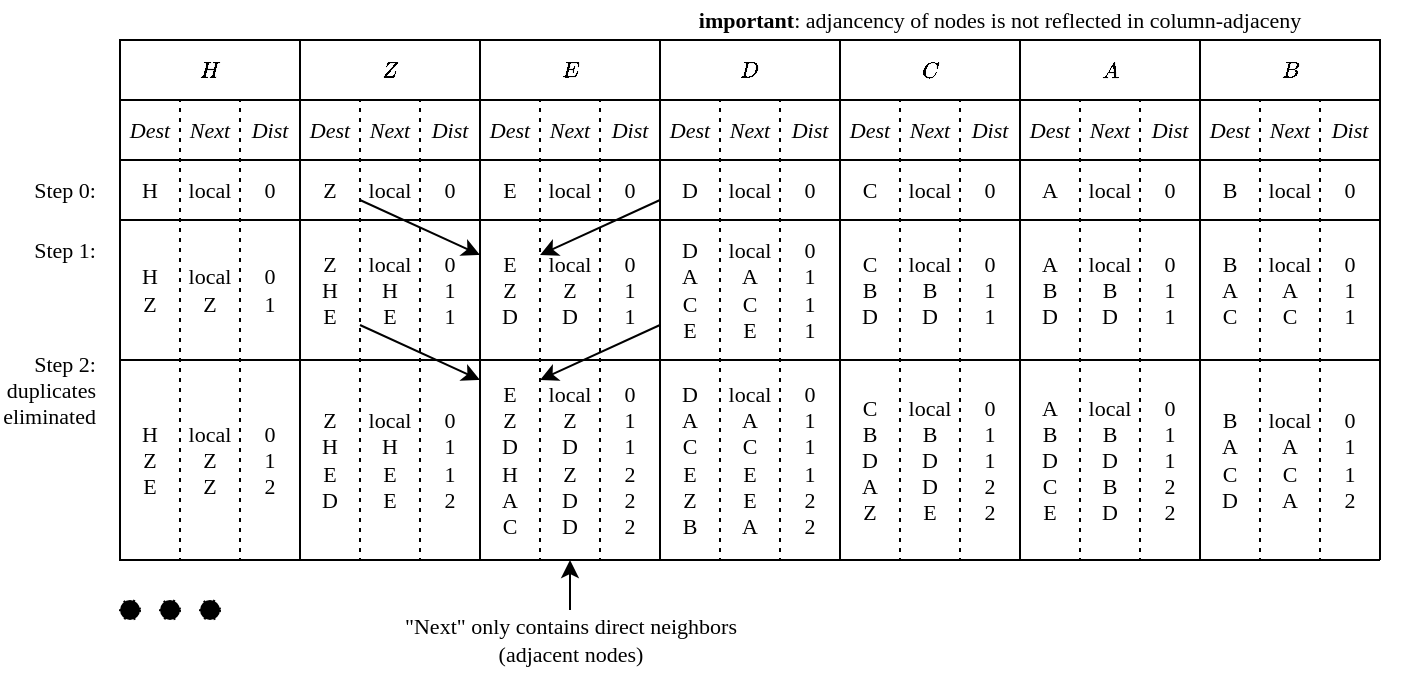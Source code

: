 <mxfile version="13.7.9" type="device"><diagram id="o_AquPbeDVKsEYbU6ILw" name="Seite-1"><mxGraphModel dx="782" dy="580" grid="1" gridSize="10" guides="1" tooltips="1" connect="1" arrows="1" fold="1" page="1" pageScale="1" pageWidth="827" pageHeight="1169" math="1" shadow="0"><root><mxCell id="0"/><mxCell id="1" parent="0"/><mxCell id="fOxK-kXigY8Ha1RdOc7_-369" value="" style="rounded=0;whiteSpace=wrap;html=1;strokeWidth=1;fontFamily=Verdana;fontSize=11;align=center;fillColor=none;fontStyle=2" vertex="1" parent="1"><mxGeometry x="80" y="70" width="90" height="30" as="geometry"/></mxCell><mxCell id="fOxK-kXigY8Ha1RdOc7_-370" value="" style="group;movable=0;resizable=0;rotatable=0;deletable=0;editable=0;connectable=0;" vertex="1" connectable="0" parent="1"><mxGeometry x="20" y="20" width="710" height="330" as="geometry"/></mxCell><mxCell id="fOxK-kXigY8Ha1RdOc7_-8" value="&lt;b&gt;important&lt;/b&gt;: adjancency of nodes is not reflected in column-adjaceny" style="text;html=1;strokeColor=none;fillColor=none;align=center;verticalAlign=middle;whiteSpace=wrap;rounded=0;fontFamily=Verdana;fontSize=11;" vertex="1" parent="fOxK-kXigY8Ha1RdOc7_-370"><mxGeometry x="290" width="420" height="20" as="geometry"/></mxCell><mxCell id="fOxK-kXigY8Ha1RdOc7_-10" value="Step 0:" style="text;html=1;strokeColor=none;fillColor=none;align=right;verticalAlign=middle;whiteSpace=wrap;rounded=0;fontFamily=Verdana;fontSize=11;" vertex="1" parent="fOxK-kXigY8Ha1RdOc7_-370"><mxGeometry y="85" width="50" height="20" as="geometry"/></mxCell><mxCell id="fOxK-kXigY8Ha1RdOc7_-29" value="" style="group;align=center;" vertex="1" connectable="0" parent="fOxK-kXigY8Ha1RdOc7_-370"><mxGeometry x="60" y="20" width="90" height="60" as="geometry"/></mxCell><mxCell id="fOxK-kXigY8Ha1RdOc7_-26" value="&lt;span style=&quot;&quot;&gt;$$H$$&lt;/span&gt;" style="rounded=0;whiteSpace=wrap;html=1;strokeWidth=1;fillColor=none;fontFamily=Verdana;fontSize=11;align=center;fontStyle=1" vertex="1" parent="fOxK-kXigY8Ha1RdOc7_-29"><mxGeometry width="90" height="30" as="geometry"/></mxCell><mxCell id="fOxK-kXigY8Ha1RdOc7_-80" value="" style="group;fontStyle=2" vertex="1" connectable="0" parent="fOxK-kXigY8Ha1RdOc7_-29"><mxGeometry y="30" width="90" height="30" as="geometry"/></mxCell><mxCell id="fOxK-kXigY8Ha1RdOc7_-79" value="" style="group;fontStyle=2" vertex="1" connectable="0" parent="fOxK-kXigY8Ha1RdOc7_-80"><mxGeometry width="90" height="30" as="geometry"/></mxCell><mxCell id="fOxK-kXigY8Ha1RdOc7_-72" value="" style="group;fontStyle=2" vertex="1" connectable="0" parent="fOxK-kXigY8Ha1RdOc7_-79"><mxGeometry width="90" height="30" as="geometry"/></mxCell><mxCell id="fOxK-kXigY8Ha1RdOc7_-66" value="" style="group;fontStyle=2" vertex="1" connectable="0" parent="fOxK-kXigY8Ha1RdOc7_-72"><mxGeometry width="90" height="30" as="geometry"/></mxCell><mxCell id="fOxK-kXigY8Ha1RdOc7_-28" value="" style="group;align=center;fontStyle=2" vertex="1" connectable="0" parent="fOxK-kXigY8Ha1RdOc7_-66"><mxGeometry width="90" height="30" as="geometry"/></mxCell><mxCell id="fOxK-kXigY8Ha1RdOc7_-20" value="Dest" style="rounded=0;whiteSpace=wrap;html=1;strokeWidth=1;fillColor=none;fontFamily=Verdana;fontSize=11;align=center;dashed=1;dashPattern=1 4;fontStyle=2" vertex="1" parent="fOxK-kXigY8Ha1RdOc7_-28"><mxGeometry width="30" height="30" as="geometry"/></mxCell><mxCell id="fOxK-kXigY8Ha1RdOc7_-21" value="Next" style="rounded=0;whiteSpace=wrap;html=1;strokeWidth=1;fillColor=none;fontFamily=Verdana;fontSize=11;align=center;dashed=1;dashPattern=1 4;fontStyle=2" vertex="1" parent="fOxK-kXigY8Ha1RdOc7_-28"><mxGeometry x="30" width="30" height="30" as="geometry"/></mxCell><mxCell id="fOxK-kXigY8Ha1RdOc7_-22" value="Dist" style="rounded=0;whiteSpace=wrap;html=1;strokeWidth=1;fillColor=none;fontFamily=Verdana;fontSize=11;align=center;dashed=1;dashPattern=1 4;fontStyle=2" vertex="1" parent="fOxK-kXigY8Ha1RdOc7_-28"><mxGeometry x="60" width="30" height="30" as="geometry"/></mxCell><mxCell id="fOxK-kXigY8Ha1RdOc7_-30" value="" style="group;align=center;" vertex="1" connectable="0" parent="fOxK-kXigY8Ha1RdOc7_-370"><mxGeometry x="150" y="20" width="90" height="60" as="geometry"/></mxCell><mxCell id="fOxK-kXigY8Ha1RdOc7_-31" value="&lt;span style=&quot;&quot;&gt;$$Z$$&lt;/span&gt;" style="rounded=0;whiteSpace=wrap;html=1;strokeWidth=1;fillColor=none;fontFamily=Verdana;fontSize=11;align=center;fontStyle=1" vertex="1" parent="fOxK-kXigY8Ha1RdOc7_-30"><mxGeometry width="90" height="30" as="geometry"/></mxCell><mxCell id="fOxK-kXigY8Ha1RdOc7_-32" value="" style="group;align=center;fontStyle=2" vertex="1" connectable="0" parent="fOxK-kXigY8Ha1RdOc7_-30"><mxGeometry y="30" width="90" height="30" as="geometry"/></mxCell><mxCell id="fOxK-kXigY8Ha1RdOc7_-33" value="Dest" style="rounded=0;whiteSpace=wrap;html=1;strokeWidth=1;fillColor=none;fontFamily=Verdana;fontSize=11;align=center;dashed=1;dashPattern=1 4;fontStyle=2" vertex="1" parent="fOxK-kXigY8Ha1RdOc7_-32"><mxGeometry width="30" height="30" as="geometry"/></mxCell><mxCell id="fOxK-kXigY8Ha1RdOc7_-34" value="Next" style="rounded=0;whiteSpace=wrap;html=1;strokeWidth=1;fillColor=none;fontFamily=Verdana;fontSize=11;align=center;dashed=1;dashPattern=1 4;fontStyle=2" vertex="1" parent="fOxK-kXigY8Ha1RdOc7_-32"><mxGeometry x="30" width="30" height="30" as="geometry"/></mxCell><mxCell id="fOxK-kXigY8Ha1RdOc7_-35" value="Dist" style="rounded=0;whiteSpace=wrap;html=1;strokeWidth=1;fillColor=none;fontFamily=Verdana;fontSize=11;align=center;dashed=1;dashPattern=1 4;fontStyle=2" vertex="1" parent="fOxK-kXigY8Ha1RdOc7_-32"><mxGeometry x="60" width="30" height="30" as="geometry"/></mxCell><mxCell id="fOxK-kXigY8Ha1RdOc7_-36" value="" style="group;align=center;" vertex="1" connectable="0" parent="fOxK-kXigY8Ha1RdOc7_-370"><mxGeometry x="240" y="20" width="90" height="60" as="geometry"/></mxCell><mxCell id="fOxK-kXigY8Ha1RdOc7_-37" value="&lt;span style=&quot;&quot;&gt;$$E$$&lt;/span&gt;" style="rounded=0;whiteSpace=wrap;html=1;strokeWidth=1;fillColor=none;fontFamily=Verdana;fontSize=11;align=center;fontStyle=1" vertex="1" parent="fOxK-kXigY8Ha1RdOc7_-36"><mxGeometry width="90" height="30" as="geometry"/></mxCell><mxCell id="fOxK-kXigY8Ha1RdOc7_-38" value="" style="group;align=center;fontStyle=2" vertex="1" connectable="0" parent="fOxK-kXigY8Ha1RdOc7_-36"><mxGeometry y="30" width="90" height="30" as="geometry"/></mxCell><mxCell id="fOxK-kXigY8Ha1RdOc7_-39" value="Dest" style="rounded=0;whiteSpace=wrap;html=1;strokeWidth=1;fillColor=none;fontFamily=Verdana;fontSize=11;align=center;dashed=1;dashPattern=1 4;fontStyle=2" vertex="1" parent="fOxK-kXigY8Ha1RdOc7_-38"><mxGeometry width="30" height="30" as="geometry"/></mxCell><mxCell id="fOxK-kXigY8Ha1RdOc7_-40" value="Next" style="rounded=0;whiteSpace=wrap;html=1;strokeWidth=1;fillColor=none;fontFamily=Verdana;fontSize=11;align=center;dashed=1;dashPattern=1 4;fontStyle=2" vertex="1" parent="fOxK-kXigY8Ha1RdOc7_-38"><mxGeometry x="30" width="30" height="30" as="geometry"/></mxCell><mxCell id="fOxK-kXigY8Ha1RdOc7_-41" value="Dist" style="rounded=0;whiteSpace=wrap;html=1;strokeWidth=1;fillColor=none;fontFamily=Verdana;fontSize=11;align=center;dashed=1;dashPattern=1 4;fontStyle=2" vertex="1" parent="fOxK-kXigY8Ha1RdOc7_-38"><mxGeometry x="60" width="30" height="30" as="geometry"/></mxCell><mxCell id="fOxK-kXigY8Ha1RdOc7_-375" value="" style="rounded=0;whiteSpace=wrap;html=1;strokeWidth=1;fillColor=none;fontFamily=Verdana;fontSize=11;align=center;fontStyle=2" vertex="1" parent="fOxK-kXigY8Ha1RdOc7_-38"><mxGeometry width="90" height="30" as="geometry"/></mxCell><mxCell id="fOxK-kXigY8Ha1RdOc7_-42" value="" style="group;align=center;" vertex="1" connectable="0" parent="fOxK-kXigY8Ha1RdOc7_-370"><mxGeometry x="330" y="20" width="90" height="60" as="geometry"/></mxCell><mxCell id="fOxK-kXigY8Ha1RdOc7_-43" value="&lt;span style=&quot;&quot;&gt;$$D$$&lt;/span&gt;" style="rounded=0;whiteSpace=wrap;html=1;strokeWidth=1;fillColor=none;fontFamily=Verdana;fontSize=11;align=center;fontStyle=1" vertex="1" parent="fOxK-kXigY8Ha1RdOc7_-42"><mxGeometry width="90" height="30" as="geometry"/></mxCell><mxCell id="fOxK-kXigY8Ha1RdOc7_-44" value="" style="group;align=center;fontStyle=2" vertex="1" connectable="0" parent="fOxK-kXigY8Ha1RdOc7_-42"><mxGeometry y="30" width="90" height="30" as="geometry"/></mxCell><mxCell id="fOxK-kXigY8Ha1RdOc7_-45" value="Dest" style="rounded=0;whiteSpace=wrap;html=1;strokeWidth=1;fillColor=none;fontFamily=Verdana;fontSize=11;align=center;dashed=1;dashPattern=1 4;fontStyle=2" vertex="1" parent="fOxK-kXigY8Ha1RdOc7_-44"><mxGeometry width="30" height="30" as="geometry"/></mxCell><mxCell id="fOxK-kXigY8Ha1RdOc7_-46" value="Next" style="rounded=0;whiteSpace=wrap;html=1;strokeWidth=1;fillColor=none;fontFamily=Verdana;fontSize=11;align=center;dashed=1;dashPattern=1 4;fontStyle=2" vertex="1" parent="fOxK-kXigY8Ha1RdOc7_-44"><mxGeometry x="30" width="30" height="30" as="geometry"/></mxCell><mxCell id="fOxK-kXigY8Ha1RdOc7_-47" value="Dist" style="rounded=0;whiteSpace=wrap;html=1;strokeWidth=1;fillColor=none;fontFamily=Verdana;fontSize=11;align=center;dashed=1;dashPattern=1 4;fontStyle=2" vertex="1" parent="fOxK-kXigY8Ha1RdOc7_-44"><mxGeometry x="60" width="30" height="30" as="geometry"/></mxCell><mxCell id="fOxK-kXigY8Ha1RdOc7_-376" value="" style="rounded=0;whiteSpace=wrap;html=1;strokeWidth=1;fillColor=none;fontFamily=Verdana;fontSize=11;align=center;fontStyle=2" vertex="1" parent="fOxK-kXigY8Ha1RdOc7_-44"><mxGeometry width="90" height="30" as="geometry"/></mxCell><mxCell id="fOxK-kXigY8Ha1RdOc7_-48" value="" style="group;align=center;" vertex="1" connectable="0" parent="fOxK-kXigY8Ha1RdOc7_-370"><mxGeometry x="420" y="20" width="90" height="60" as="geometry"/></mxCell><mxCell id="fOxK-kXigY8Ha1RdOc7_-49" value="&lt;span style=&quot;&quot;&gt;$$C$$&lt;/span&gt;" style="rounded=0;whiteSpace=wrap;html=1;strokeWidth=1;fillColor=none;fontFamily=Verdana;fontSize=11;align=center;fontStyle=1" vertex="1" parent="fOxK-kXigY8Ha1RdOc7_-48"><mxGeometry width="90" height="30" as="geometry"/></mxCell><mxCell id="fOxK-kXigY8Ha1RdOc7_-50" value="" style="group;align=center;fontStyle=2" vertex="1" connectable="0" parent="fOxK-kXigY8Ha1RdOc7_-48"><mxGeometry y="30" width="90" height="30" as="geometry"/></mxCell><mxCell id="fOxK-kXigY8Ha1RdOc7_-51" value="Dest" style="rounded=0;whiteSpace=wrap;html=1;strokeWidth=1;fillColor=none;fontFamily=Verdana;fontSize=11;align=center;dashed=1;dashPattern=1 4;fontStyle=2" vertex="1" parent="fOxK-kXigY8Ha1RdOc7_-50"><mxGeometry width="30" height="30" as="geometry"/></mxCell><mxCell id="fOxK-kXigY8Ha1RdOc7_-52" value="Next" style="rounded=0;whiteSpace=wrap;html=1;strokeWidth=1;fillColor=none;fontFamily=Verdana;fontSize=11;align=center;dashed=1;dashPattern=1 4;fontStyle=2" vertex="1" parent="fOxK-kXigY8Ha1RdOc7_-50"><mxGeometry x="30" width="30" height="30" as="geometry"/></mxCell><mxCell id="fOxK-kXigY8Ha1RdOc7_-53" value="Dist" style="rounded=0;whiteSpace=wrap;html=1;strokeWidth=1;fillColor=none;fontFamily=Verdana;fontSize=11;align=center;dashed=1;dashPattern=1 4;fontStyle=2" vertex="1" parent="fOxK-kXigY8Ha1RdOc7_-50"><mxGeometry x="60" width="30" height="30" as="geometry"/></mxCell><mxCell id="fOxK-kXigY8Ha1RdOc7_-377" value="" style="rounded=0;whiteSpace=wrap;html=1;strokeWidth=1;fillColor=none;fontFamily=Verdana;fontSize=11;align=center;fontStyle=2" vertex="1" parent="fOxK-kXigY8Ha1RdOc7_-50"><mxGeometry width="90" height="30" as="geometry"/></mxCell><mxCell id="fOxK-kXigY8Ha1RdOc7_-54" value="" style="group;align=center;" vertex="1" connectable="0" parent="fOxK-kXigY8Ha1RdOc7_-370"><mxGeometry x="510" y="20" width="90" height="60" as="geometry"/></mxCell><mxCell id="fOxK-kXigY8Ha1RdOc7_-55" value="&lt;span style=&quot;&quot;&gt;$$A$$&lt;/span&gt;" style="rounded=0;whiteSpace=wrap;html=1;strokeWidth=1;fillColor=none;fontFamily=Verdana;fontSize=11;align=center;fontStyle=1" vertex="1" parent="fOxK-kXigY8Ha1RdOc7_-54"><mxGeometry width="90" height="30" as="geometry"/></mxCell><mxCell id="fOxK-kXigY8Ha1RdOc7_-56" value="" style="group;align=center;fontStyle=2" vertex="1" connectable="0" parent="fOxK-kXigY8Ha1RdOc7_-54"><mxGeometry y="30" width="90" height="30" as="geometry"/></mxCell><mxCell id="fOxK-kXigY8Ha1RdOc7_-57" value="Dest" style="rounded=0;whiteSpace=wrap;html=1;strokeWidth=1;fillColor=none;fontFamily=Verdana;fontSize=11;align=center;dashed=1;dashPattern=1 4;fontStyle=2" vertex="1" parent="fOxK-kXigY8Ha1RdOc7_-56"><mxGeometry width="30" height="30" as="geometry"/></mxCell><mxCell id="fOxK-kXigY8Ha1RdOc7_-58" value="Next" style="rounded=0;whiteSpace=wrap;html=1;strokeWidth=1;fillColor=none;fontFamily=Verdana;fontSize=11;align=center;dashed=1;dashPattern=1 4;fontStyle=2" vertex="1" parent="fOxK-kXigY8Ha1RdOc7_-56"><mxGeometry x="30" width="30" height="30" as="geometry"/></mxCell><mxCell id="fOxK-kXigY8Ha1RdOc7_-59" value="Dist" style="rounded=0;whiteSpace=wrap;html=1;strokeWidth=1;fillColor=none;fontFamily=Verdana;fontSize=11;align=center;dashed=1;dashPattern=1 4;fontStyle=2" vertex="1" parent="fOxK-kXigY8Ha1RdOc7_-56"><mxGeometry x="60" width="30" height="30" as="geometry"/></mxCell><mxCell id="fOxK-kXigY8Ha1RdOc7_-378" value="" style="rounded=0;whiteSpace=wrap;html=1;strokeWidth=1;fillColor=none;fontFamily=Verdana;fontSize=11;align=center;fontStyle=2" vertex="1" parent="fOxK-kXigY8Ha1RdOc7_-56"><mxGeometry width="90" height="30" as="geometry"/></mxCell><mxCell id="fOxK-kXigY8Ha1RdOc7_-60" value="" style="group;align=center;" vertex="1" connectable="0" parent="fOxK-kXigY8Ha1RdOc7_-370"><mxGeometry x="600" y="20" width="90" height="60" as="geometry"/></mxCell><mxCell id="fOxK-kXigY8Ha1RdOc7_-61" value="&lt;span style=&quot;&quot;&gt;$$B$$&lt;/span&gt;" style="rounded=0;whiteSpace=wrap;html=1;strokeWidth=1;fillColor=none;fontFamily=Verdana;fontSize=11;align=center;fontStyle=1" vertex="1" parent="fOxK-kXigY8Ha1RdOc7_-60"><mxGeometry width="90" height="30" as="geometry"/></mxCell><mxCell id="fOxK-kXigY8Ha1RdOc7_-62" value="" style="group;align=center;fontStyle=2" vertex="1" connectable="0" parent="fOxK-kXigY8Ha1RdOc7_-60"><mxGeometry y="30" width="90" height="30" as="geometry"/></mxCell><mxCell id="fOxK-kXigY8Ha1RdOc7_-63" value="Dest" style="rounded=0;whiteSpace=wrap;html=1;strokeWidth=1;fillColor=none;fontFamily=Verdana;fontSize=11;align=center;dashed=1;dashPattern=1 4;fontStyle=2" vertex="1" parent="fOxK-kXigY8Ha1RdOc7_-62"><mxGeometry width="30" height="30" as="geometry"/></mxCell><mxCell id="fOxK-kXigY8Ha1RdOc7_-64" value="Next" style="rounded=0;whiteSpace=wrap;html=1;strokeWidth=1;fillColor=none;fontFamily=Verdana;fontSize=11;align=center;dashed=1;dashPattern=1 4;fontStyle=2" vertex="1" parent="fOxK-kXigY8Ha1RdOc7_-62"><mxGeometry x="30" width="30" height="30" as="geometry"/></mxCell><mxCell id="fOxK-kXigY8Ha1RdOc7_-65" value="Dist" style="rounded=0;whiteSpace=wrap;html=1;strokeWidth=1;fillColor=none;fontFamily=Verdana;fontSize=11;align=center;dashed=1;dashPattern=1 4;fontStyle=2" vertex="1" parent="fOxK-kXigY8Ha1RdOc7_-62"><mxGeometry x="60" width="30" height="30" as="geometry"/></mxCell><mxCell id="fOxK-kXigY8Ha1RdOc7_-379" value="" style="rounded=0;whiteSpace=wrap;html=1;strokeWidth=1;fillColor=none;fontFamily=Verdana;fontSize=11;align=center;fontStyle=2" vertex="1" parent="fOxK-kXigY8Ha1RdOc7_-62"><mxGeometry width="90" height="30" as="geometry"/></mxCell><mxCell id="fOxK-kXigY8Ha1RdOc7_-92" value="" style="group" vertex="1" connectable="0" parent="fOxK-kXigY8Ha1RdOc7_-370"><mxGeometry x="60" y="80" width="90" height="30" as="geometry"/></mxCell><mxCell id="fOxK-kXigY8Ha1RdOc7_-83" value="" style="group" vertex="1" connectable="0" parent="fOxK-kXigY8Ha1RdOc7_-92"><mxGeometry width="90" height="30" as="geometry"/></mxCell><mxCell id="fOxK-kXigY8Ha1RdOc7_-84" value="" style="group" vertex="1" connectable="0" parent="fOxK-kXigY8Ha1RdOc7_-83"><mxGeometry width="90" height="30" as="geometry"/></mxCell><mxCell id="fOxK-kXigY8Ha1RdOc7_-85" value="" style="group" vertex="1" connectable="0" parent="fOxK-kXigY8Ha1RdOc7_-84"><mxGeometry width="90" height="30" as="geometry"/></mxCell><mxCell id="fOxK-kXigY8Ha1RdOc7_-86" value="" style="group" vertex="1" connectable="0" parent="fOxK-kXigY8Ha1RdOc7_-85"><mxGeometry width="90" height="30" as="geometry"/></mxCell><mxCell id="fOxK-kXigY8Ha1RdOc7_-87" value="" style="group;align=center;" vertex="1" connectable="0" parent="fOxK-kXigY8Ha1RdOc7_-86"><mxGeometry width="90" height="30" as="geometry"/></mxCell><mxCell id="fOxK-kXigY8Ha1RdOc7_-88" value="H" style="rounded=0;whiteSpace=wrap;html=1;strokeWidth=1;fillColor=none;fontFamily=Verdana;fontSize=11;align=center;dashed=1;dashPattern=1 4;" vertex="1" parent="fOxK-kXigY8Ha1RdOc7_-87"><mxGeometry width="30" height="30" as="geometry"/></mxCell><mxCell id="fOxK-kXigY8Ha1RdOc7_-89" value="local" style="rounded=0;whiteSpace=wrap;html=1;strokeWidth=1;fillColor=none;fontFamily=Verdana;fontSize=11;align=center;dashed=1;dashPattern=1 4;" vertex="1" parent="fOxK-kXigY8Ha1RdOc7_-87"><mxGeometry x="30" width="30" height="30" as="geometry"/></mxCell><mxCell id="fOxK-kXigY8Ha1RdOc7_-90" value="0" style="rounded=0;whiteSpace=wrap;html=1;strokeWidth=1;fillColor=none;fontFamily=Verdana;fontSize=11;align=center;dashed=1;dashPattern=1 4;" vertex="1" parent="fOxK-kXigY8Ha1RdOc7_-87"><mxGeometry x="60" width="30" height="30" as="geometry"/></mxCell><mxCell id="fOxK-kXigY8Ha1RdOc7_-371" value="" style="rounded=0;whiteSpace=wrap;html=1;strokeWidth=1;fontFamily=Verdana;fontSize=11;align=center;fillColor=none;" vertex="1" parent="fOxK-kXigY8Ha1RdOc7_-87"><mxGeometry width="90" height="30" as="geometry"/></mxCell><mxCell id="fOxK-kXigY8Ha1RdOc7_-93" value="" style="group" vertex="1" connectable="0" parent="fOxK-kXigY8Ha1RdOc7_-370"><mxGeometry x="150" y="80" width="90" height="30" as="geometry"/></mxCell><mxCell id="fOxK-kXigY8Ha1RdOc7_-94" value="" style="group" vertex="1" connectable="0" parent="fOxK-kXigY8Ha1RdOc7_-93"><mxGeometry width="90" height="30" as="geometry"/></mxCell><mxCell id="fOxK-kXigY8Ha1RdOc7_-95" value="" style="group" vertex="1" connectable="0" parent="fOxK-kXigY8Ha1RdOc7_-94"><mxGeometry width="90" height="30" as="geometry"/></mxCell><mxCell id="fOxK-kXigY8Ha1RdOc7_-96" value="" style="group" vertex="1" connectable="0" parent="fOxK-kXigY8Ha1RdOc7_-95"><mxGeometry width="90" height="30" as="geometry"/></mxCell><mxCell id="fOxK-kXigY8Ha1RdOc7_-97" value="" style="group" vertex="1" connectable="0" parent="fOxK-kXigY8Ha1RdOc7_-96"><mxGeometry width="90" height="30" as="geometry"/></mxCell><mxCell id="fOxK-kXigY8Ha1RdOc7_-98" value="" style="group;align=center;" vertex="1" connectable="0" parent="fOxK-kXigY8Ha1RdOc7_-97"><mxGeometry width="90" height="30" as="geometry"/></mxCell><mxCell id="fOxK-kXigY8Ha1RdOc7_-99" value="Z" style="rounded=0;whiteSpace=wrap;html=1;strokeWidth=1;fillColor=none;fontFamily=Verdana;fontSize=11;align=center;dashed=1;dashPattern=1 4;" vertex="1" parent="fOxK-kXigY8Ha1RdOc7_-98"><mxGeometry width="30" height="30" as="geometry"/></mxCell><mxCell id="fOxK-kXigY8Ha1RdOc7_-100" value="local" style="rounded=0;whiteSpace=wrap;html=1;strokeWidth=1;fillColor=none;fontFamily=Verdana;fontSize=11;align=center;dashed=1;dashPattern=1 4;" vertex="1" parent="fOxK-kXigY8Ha1RdOc7_-98"><mxGeometry x="30" width="30" height="30" as="geometry"/></mxCell><mxCell id="fOxK-kXigY8Ha1RdOc7_-101" value="0" style="rounded=0;whiteSpace=wrap;html=1;strokeWidth=1;fillColor=none;fontFamily=Verdana;fontSize=11;align=center;dashed=1;dashPattern=1 4;" vertex="1" parent="fOxK-kXigY8Ha1RdOc7_-98"><mxGeometry x="60" width="30" height="30" as="geometry"/></mxCell><mxCell id="fOxK-kXigY8Ha1RdOc7_-102" value="" style="group" vertex="1" connectable="0" parent="fOxK-kXigY8Ha1RdOc7_-370"><mxGeometry x="420" y="80" width="90" height="30" as="geometry"/></mxCell><mxCell id="fOxK-kXigY8Ha1RdOc7_-103" value="" style="group" vertex="1" connectable="0" parent="fOxK-kXigY8Ha1RdOc7_-102"><mxGeometry width="90" height="30" as="geometry"/></mxCell><mxCell id="fOxK-kXigY8Ha1RdOc7_-104" value="" style="group" vertex="1" connectable="0" parent="fOxK-kXigY8Ha1RdOc7_-103"><mxGeometry width="90" height="30" as="geometry"/></mxCell><mxCell id="fOxK-kXigY8Ha1RdOc7_-105" value="" style="group" vertex="1" connectable="0" parent="fOxK-kXigY8Ha1RdOc7_-104"><mxGeometry width="90" height="30" as="geometry"/></mxCell><mxCell id="fOxK-kXigY8Ha1RdOc7_-106" value="" style="group" vertex="1" connectable="0" parent="fOxK-kXigY8Ha1RdOc7_-105"><mxGeometry width="90" height="30" as="geometry"/></mxCell><mxCell id="fOxK-kXigY8Ha1RdOc7_-107" value="" style="group;align=center;" vertex="1" connectable="0" parent="fOxK-kXigY8Ha1RdOc7_-106"><mxGeometry width="90" height="30" as="geometry"/></mxCell><mxCell id="fOxK-kXigY8Ha1RdOc7_-108" value="C" style="rounded=0;whiteSpace=wrap;html=1;strokeWidth=1;fillColor=none;fontFamily=Verdana;fontSize=11;align=center;dashed=1;dashPattern=1 4;" vertex="1" parent="fOxK-kXigY8Ha1RdOc7_-107"><mxGeometry width="30" height="30" as="geometry"/></mxCell><mxCell id="fOxK-kXigY8Ha1RdOc7_-109" value="local" style="rounded=0;whiteSpace=wrap;html=1;strokeWidth=1;fillColor=none;fontFamily=Verdana;fontSize=11;align=center;dashed=1;dashPattern=1 4;" vertex="1" parent="fOxK-kXigY8Ha1RdOc7_-107"><mxGeometry x="30" width="30" height="30" as="geometry"/></mxCell><mxCell id="fOxK-kXigY8Ha1RdOc7_-110" value="0" style="rounded=0;whiteSpace=wrap;html=1;strokeWidth=1;fillColor=none;fontFamily=Verdana;fontSize=11;align=center;dashed=1;dashPattern=1 4;" vertex="1" parent="fOxK-kXigY8Ha1RdOc7_-107"><mxGeometry x="60" width="30" height="30" as="geometry"/></mxCell><mxCell id="fOxK-kXigY8Ha1RdOc7_-111" value="" style="group" vertex="1" connectable="0" parent="fOxK-kXigY8Ha1RdOc7_-370"><mxGeometry x="240" y="80" width="90" height="30" as="geometry"/></mxCell><mxCell id="fOxK-kXigY8Ha1RdOc7_-112" value="" style="group" vertex="1" connectable="0" parent="fOxK-kXigY8Ha1RdOc7_-111"><mxGeometry width="90" height="30" as="geometry"/></mxCell><mxCell id="fOxK-kXigY8Ha1RdOc7_-113" value="" style="group" vertex="1" connectable="0" parent="fOxK-kXigY8Ha1RdOc7_-112"><mxGeometry width="90" height="30" as="geometry"/></mxCell><mxCell id="fOxK-kXigY8Ha1RdOc7_-114" value="" style="group" vertex="1" connectable="0" parent="fOxK-kXigY8Ha1RdOc7_-113"><mxGeometry width="90" height="30" as="geometry"/></mxCell><mxCell id="fOxK-kXigY8Ha1RdOc7_-115" value="" style="group" vertex="1" connectable="0" parent="fOxK-kXigY8Ha1RdOc7_-114"><mxGeometry width="90" height="30" as="geometry"/></mxCell><mxCell id="fOxK-kXigY8Ha1RdOc7_-116" value="" style="group;align=center;" vertex="1" connectable="0" parent="fOxK-kXigY8Ha1RdOc7_-115"><mxGeometry width="90" height="30" as="geometry"/></mxCell><mxCell id="fOxK-kXigY8Ha1RdOc7_-117" value="E" style="rounded=0;whiteSpace=wrap;html=1;strokeWidth=1;fillColor=none;fontFamily=Verdana;fontSize=11;align=center;dashed=1;dashPattern=1 4;" vertex="1" parent="fOxK-kXigY8Ha1RdOc7_-116"><mxGeometry width="30" height="30" as="geometry"/></mxCell><mxCell id="fOxK-kXigY8Ha1RdOc7_-118" value="local" style="rounded=0;whiteSpace=wrap;html=1;strokeWidth=1;fillColor=none;fontFamily=Verdana;fontSize=11;align=center;dashed=1;dashPattern=1 4;" vertex="1" parent="fOxK-kXigY8Ha1RdOc7_-116"><mxGeometry x="30" width="30" height="30" as="geometry"/></mxCell><mxCell id="fOxK-kXigY8Ha1RdOc7_-119" value="0" style="rounded=0;whiteSpace=wrap;html=1;strokeWidth=1;fillColor=none;fontFamily=Verdana;fontSize=11;align=center;dashed=1;dashPattern=1 4;" vertex="1" parent="fOxK-kXigY8Ha1RdOc7_-116"><mxGeometry x="60" width="30" height="30" as="geometry"/></mxCell><mxCell id="fOxK-kXigY8Ha1RdOc7_-120" value="" style="group" vertex="1" connectable="0" parent="fOxK-kXigY8Ha1RdOc7_-370"><mxGeometry x="330" y="80" width="90" height="30" as="geometry"/></mxCell><mxCell id="fOxK-kXigY8Ha1RdOc7_-121" value="" style="group" vertex="1" connectable="0" parent="fOxK-kXigY8Ha1RdOc7_-120"><mxGeometry width="90" height="30" as="geometry"/></mxCell><mxCell id="fOxK-kXigY8Ha1RdOc7_-122" value="" style="group" vertex="1" connectable="0" parent="fOxK-kXigY8Ha1RdOc7_-121"><mxGeometry width="90" height="30" as="geometry"/></mxCell><mxCell id="fOxK-kXigY8Ha1RdOc7_-123" value="" style="group" vertex="1" connectable="0" parent="fOxK-kXigY8Ha1RdOc7_-122"><mxGeometry width="90" height="30" as="geometry"/></mxCell><mxCell id="fOxK-kXigY8Ha1RdOc7_-124" value="" style="group" vertex="1" connectable="0" parent="fOxK-kXigY8Ha1RdOc7_-123"><mxGeometry width="90" height="30" as="geometry"/></mxCell><mxCell id="fOxK-kXigY8Ha1RdOc7_-125" value="" style="group;align=center;" vertex="1" connectable="0" parent="fOxK-kXigY8Ha1RdOc7_-124"><mxGeometry width="90" height="30" as="geometry"/></mxCell><mxCell id="fOxK-kXigY8Ha1RdOc7_-126" value="D" style="rounded=0;whiteSpace=wrap;html=1;strokeWidth=1;fillColor=none;fontFamily=Verdana;fontSize=11;align=center;dashed=1;dashPattern=1 4;" vertex="1" parent="fOxK-kXigY8Ha1RdOc7_-125"><mxGeometry width="30" height="30" as="geometry"/></mxCell><mxCell id="fOxK-kXigY8Ha1RdOc7_-127" value="local" style="rounded=0;whiteSpace=wrap;html=1;strokeWidth=1;fillColor=none;fontFamily=Verdana;fontSize=11;align=center;dashed=1;dashPattern=1 4;" vertex="1" parent="fOxK-kXigY8Ha1RdOc7_-125"><mxGeometry x="30" width="30" height="30" as="geometry"/></mxCell><mxCell id="fOxK-kXigY8Ha1RdOc7_-128" value="0" style="rounded=0;whiteSpace=wrap;html=1;strokeWidth=1;fillColor=none;fontFamily=Verdana;fontSize=11;align=center;dashed=1;dashPattern=1 4;" vertex="1" parent="fOxK-kXigY8Ha1RdOc7_-125"><mxGeometry x="60" width="30" height="30" as="geometry"/></mxCell><mxCell id="fOxK-kXigY8Ha1RdOc7_-138" value="" style="group" vertex="1" connectable="0" parent="fOxK-kXigY8Ha1RdOc7_-370"><mxGeometry x="510" y="80" width="90" height="30" as="geometry"/></mxCell><mxCell id="fOxK-kXigY8Ha1RdOc7_-139" value="" style="group" vertex="1" connectable="0" parent="fOxK-kXigY8Ha1RdOc7_-138"><mxGeometry width="90" height="30" as="geometry"/></mxCell><mxCell id="fOxK-kXigY8Ha1RdOc7_-140" value="" style="group" vertex="1" connectable="0" parent="fOxK-kXigY8Ha1RdOc7_-139"><mxGeometry width="90" height="30" as="geometry"/></mxCell><mxCell id="fOxK-kXigY8Ha1RdOc7_-141" value="" style="group" vertex="1" connectable="0" parent="fOxK-kXigY8Ha1RdOc7_-140"><mxGeometry width="90" height="30" as="geometry"/></mxCell><mxCell id="fOxK-kXigY8Ha1RdOc7_-142" value="" style="group" vertex="1" connectable="0" parent="fOxK-kXigY8Ha1RdOc7_-141"><mxGeometry width="90" height="30" as="geometry"/></mxCell><mxCell id="fOxK-kXigY8Ha1RdOc7_-143" value="" style="group;align=center;" vertex="1" connectable="0" parent="fOxK-kXigY8Ha1RdOc7_-142"><mxGeometry width="90" height="30" as="geometry"/></mxCell><mxCell id="fOxK-kXigY8Ha1RdOc7_-144" value="A" style="rounded=0;whiteSpace=wrap;html=1;strokeWidth=1;fillColor=none;fontFamily=Verdana;fontSize=11;align=center;dashed=1;dashPattern=1 4;" vertex="1" parent="fOxK-kXigY8Ha1RdOc7_-143"><mxGeometry width="30" height="30" as="geometry"/></mxCell><mxCell id="fOxK-kXigY8Ha1RdOc7_-145" value="local" style="rounded=0;whiteSpace=wrap;html=1;strokeWidth=1;fillColor=none;fontFamily=Verdana;fontSize=11;align=center;dashed=1;dashPattern=1 4;" vertex="1" parent="fOxK-kXigY8Ha1RdOc7_-143"><mxGeometry x="30" width="30" height="30" as="geometry"/></mxCell><mxCell id="fOxK-kXigY8Ha1RdOc7_-146" value="0" style="rounded=0;whiteSpace=wrap;html=1;strokeWidth=1;fillColor=none;fontFamily=Verdana;fontSize=11;align=center;dashed=1;dashPattern=1 4;" vertex="1" parent="fOxK-kXigY8Ha1RdOc7_-143"><mxGeometry x="60" width="30" height="30" as="geometry"/></mxCell><mxCell id="fOxK-kXigY8Ha1RdOc7_-147" value="" style="group" vertex="1" connectable="0" parent="fOxK-kXigY8Ha1RdOc7_-370"><mxGeometry x="600" y="80" width="90" height="30" as="geometry"/></mxCell><mxCell id="fOxK-kXigY8Ha1RdOc7_-148" value="" style="group" vertex="1" connectable="0" parent="fOxK-kXigY8Ha1RdOc7_-147"><mxGeometry width="90" height="30" as="geometry"/></mxCell><mxCell id="fOxK-kXigY8Ha1RdOc7_-149" value="" style="group" vertex="1" connectable="0" parent="fOxK-kXigY8Ha1RdOc7_-148"><mxGeometry width="90" height="30" as="geometry"/></mxCell><mxCell id="fOxK-kXigY8Ha1RdOc7_-150" value="" style="group" vertex="1" connectable="0" parent="fOxK-kXigY8Ha1RdOc7_-149"><mxGeometry width="90" height="30" as="geometry"/></mxCell><mxCell id="fOxK-kXigY8Ha1RdOc7_-151" value="" style="group" vertex="1" connectable="0" parent="fOxK-kXigY8Ha1RdOc7_-150"><mxGeometry width="90" height="30" as="geometry"/></mxCell><mxCell id="fOxK-kXigY8Ha1RdOc7_-152" value="" style="group;align=center;" vertex="1" connectable="0" parent="fOxK-kXigY8Ha1RdOc7_-151"><mxGeometry width="90" height="30" as="geometry"/></mxCell><mxCell id="fOxK-kXigY8Ha1RdOc7_-153" value="B" style="rounded=0;whiteSpace=wrap;html=1;strokeWidth=1;fillColor=none;fontFamily=Verdana;fontSize=11;align=center;dashed=1;dashPattern=1 4;" vertex="1" parent="fOxK-kXigY8Ha1RdOc7_-152"><mxGeometry width="30" height="30" as="geometry"/></mxCell><mxCell id="fOxK-kXigY8Ha1RdOc7_-154" value="local" style="rounded=0;whiteSpace=wrap;html=1;strokeWidth=1;fillColor=none;fontFamily=Verdana;fontSize=11;align=center;dashed=1;dashPattern=1 4;" vertex="1" parent="fOxK-kXigY8Ha1RdOc7_-152"><mxGeometry x="30" width="30" height="30" as="geometry"/></mxCell><mxCell id="fOxK-kXigY8Ha1RdOc7_-155" value="0" style="rounded=0;whiteSpace=wrap;html=1;strokeWidth=1;fillColor=none;fontFamily=Verdana;fontSize=11;align=center;dashed=1;dashPattern=1 4;" vertex="1" parent="fOxK-kXigY8Ha1RdOc7_-152"><mxGeometry x="60" width="30" height="30" as="geometry"/></mxCell><mxCell id="fOxK-kXigY8Ha1RdOc7_-219" value="Step 1:" style="text;html=1;strokeColor=none;fillColor=none;align=right;verticalAlign=middle;whiteSpace=wrap;rounded=0;fontFamily=Verdana;fontSize=11;" vertex="1" parent="fOxK-kXigY8Ha1RdOc7_-370"><mxGeometry y="115" width="50" height="20" as="geometry"/></mxCell><mxCell id="fOxK-kXigY8Ha1RdOc7_-221" value="" style="group;horizontal=1;" vertex="1" connectable="0" parent="fOxK-kXigY8Ha1RdOc7_-370"><mxGeometry x="60" y="110" width="630" height="70" as="geometry"/></mxCell><mxCell id="fOxK-kXigY8Ha1RdOc7_-220" value="" style="group" vertex="1" connectable="0" parent="fOxK-kXigY8Ha1RdOc7_-221"><mxGeometry width="630" height="70" as="geometry"/></mxCell><mxCell id="fOxK-kXigY8Ha1RdOc7_-156" value="" style="group" vertex="1" connectable="0" parent="fOxK-kXigY8Ha1RdOc7_-220"><mxGeometry width="90" height="70" as="geometry"/></mxCell><mxCell id="fOxK-kXigY8Ha1RdOc7_-157" value="" style="group" vertex="1" connectable="0" parent="fOxK-kXigY8Ha1RdOc7_-156"><mxGeometry width="90" height="70" as="geometry"/></mxCell><mxCell id="fOxK-kXigY8Ha1RdOc7_-158" value="" style="group" vertex="1" connectable="0" parent="fOxK-kXigY8Ha1RdOc7_-157"><mxGeometry width="90" height="70" as="geometry"/></mxCell><mxCell id="fOxK-kXigY8Ha1RdOc7_-159" value="" style="group" vertex="1" connectable="0" parent="fOxK-kXigY8Ha1RdOc7_-158"><mxGeometry width="90" height="70" as="geometry"/></mxCell><mxCell id="fOxK-kXigY8Ha1RdOc7_-160" value="" style="group" vertex="1" connectable="0" parent="fOxK-kXigY8Ha1RdOc7_-159"><mxGeometry width="90" height="70" as="geometry"/></mxCell><mxCell id="fOxK-kXigY8Ha1RdOc7_-161" value="" style="group;align=center;" vertex="1" connectable="0" parent="fOxK-kXigY8Ha1RdOc7_-160"><mxGeometry width="90" height="70" as="geometry"/></mxCell><mxCell id="fOxK-kXigY8Ha1RdOc7_-162" value="H&lt;br&gt;Z" style="rounded=0;whiteSpace=wrap;html=1;strokeWidth=1;fillColor=none;fontFamily=Verdana;fontSize=11;align=center;dashed=1;dashPattern=1 4;" vertex="1" parent="fOxK-kXigY8Ha1RdOc7_-161"><mxGeometry width="30" height="70" as="geometry"/></mxCell><mxCell id="fOxK-kXigY8Ha1RdOc7_-163" value="local&lt;br&gt;Z" style="rounded=0;whiteSpace=wrap;html=1;strokeWidth=1;fillColor=none;fontFamily=Verdana;fontSize=11;align=center;dashed=1;dashPattern=1 4;" vertex="1" parent="fOxK-kXigY8Ha1RdOc7_-161"><mxGeometry x="30" width="30" height="70" as="geometry"/></mxCell><mxCell id="fOxK-kXigY8Ha1RdOc7_-164" value="0&lt;br&gt;1" style="rounded=0;whiteSpace=wrap;html=1;strokeWidth=1;fillColor=none;fontFamily=Verdana;fontSize=11;align=center;dashed=1;dashPattern=1 4;" vertex="1" parent="fOxK-kXigY8Ha1RdOc7_-161"><mxGeometry x="60" width="30" height="70" as="geometry"/></mxCell><mxCell id="fOxK-kXigY8Ha1RdOc7_-372" value="" style="rounded=0;whiteSpace=wrap;html=1;strokeWidth=1;fontFamily=Verdana;fontSize=11;align=center;fillColor=none;" vertex="1" parent="fOxK-kXigY8Ha1RdOc7_-161"><mxGeometry width="90" height="70" as="geometry"/></mxCell><mxCell id="fOxK-kXigY8Ha1RdOc7_-165" value="" style="group" vertex="1" connectable="0" parent="fOxK-kXigY8Ha1RdOc7_-220"><mxGeometry x="90" width="90" height="70" as="geometry"/></mxCell><mxCell id="fOxK-kXigY8Ha1RdOc7_-166" value="" style="group" vertex="1" connectable="0" parent="fOxK-kXigY8Ha1RdOc7_-165"><mxGeometry width="90" height="70" as="geometry"/></mxCell><mxCell id="fOxK-kXigY8Ha1RdOc7_-167" value="" style="group" vertex="1" connectable="0" parent="fOxK-kXigY8Ha1RdOc7_-166"><mxGeometry width="90" height="70" as="geometry"/></mxCell><mxCell id="fOxK-kXigY8Ha1RdOc7_-168" value="" style="group" vertex="1" connectable="0" parent="fOxK-kXigY8Ha1RdOc7_-167"><mxGeometry width="90" height="70" as="geometry"/></mxCell><mxCell id="fOxK-kXigY8Ha1RdOc7_-169" value="" style="group" vertex="1" connectable="0" parent="fOxK-kXigY8Ha1RdOc7_-168"><mxGeometry width="90" height="70" as="geometry"/></mxCell><mxCell id="fOxK-kXigY8Ha1RdOc7_-170" value="" style="group;align=center;" vertex="1" connectable="0" parent="fOxK-kXigY8Ha1RdOc7_-169"><mxGeometry width="90" height="70" as="geometry"/></mxCell><mxCell id="fOxK-kXigY8Ha1RdOc7_-171" value="Z&lt;br&gt;H&lt;br&gt;E" style="rounded=0;whiteSpace=wrap;html=1;strokeWidth=1;fillColor=none;fontFamily=Verdana;fontSize=11;align=center;dashed=1;dashPattern=1 4;" vertex="1" parent="fOxK-kXigY8Ha1RdOc7_-170"><mxGeometry width="30" height="70" as="geometry"/></mxCell><mxCell id="fOxK-kXigY8Ha1RdOc7_-172" value="local&lt;br&gt;H&lt;br&gt;E" style="rounded=0;whiteSpace=wrap;html=1;strokeWidth=1;fillColor=none;fontFamily=Verdana;fontSize=11;align=center;dashed=1;dashPattern=1 4;" vertex="1" parent="fOxK-kXigY8Ha1RdOc7_-170"><mxGeometry x="30" width="30" height="70" as="geometry"/></mxCell><mxCell id="fOxK-kXigY8Ha1RdOc7_-173" value="0&lt;br&gt;1&lt;br&gt;1" style="rounded=0;whiteSpace=wrap;html=1;strokeWidth=1;fillColor=none;fontFamily=Verdana;fontSize=11;align=center;dashed=1;dashPattern=1 4;" vertex="1" parent="fOxK-kXigY8Ha1RdOc7_-170"><mxGeometry x="60" width="30" height="70" as="geometry"/></mxCell><mxCell id="fOxK-kXigY8Ha1RdOc7_-360" value="" style="endArrow=classic;html=1;strokeWidth=1;fontFamily=Verdana;fontSize=11;exitX=0;exitY=0.75;exitDx=0;exitDy=0;" edge="1" parent="fOxK-kXigY8Ha1RdOc7_-170"><mxGeometry width="50" height="50" relative="1" as="geometry"><mxPoint x="30" y="-10" as="sourcePoint"/><mxPoint x="90" y="17.5" as="targetPoint"/></mxGeometry></mxCell><mxCell id="fOxK-kXigY8Ha1RdOc7_-174" value="" style="group" vertex="1" connectable="0" parent="fOxK-kXigY8Ha1RdOc7_-220"><mxGeometry x="360" width="90" height="70" as="geometry"/></mxCell><mxCell id="fOxK-kXigY8Ha1RdOc7_-175" value="" style="group" vertex="1" connectable="0" parent="fOxK-kXigY8Ha1RdOc7_-174"><mxGeometry width="90" height="70" as="geometry"/></mxCell><mxCell id="fOxK-kXigY8Ha1RdOc7_-176" value="" style="group" vertex="1" connectable="0" parent="fOxK-kXigY8Ha1RdOc7_-175"><mxGeometry width="90" height="70" as="geometry"/></mxCell><mxCell id="fOxK-kXigY8Ha1RdOc7_-177" value="" style="group" vertex="1" connectable="0" parent="fOxK-kXigY8Ha1RdOc7_-176"><mxGeometry width="90" height="70" as="geometry"/></mxCell><mxCell id="fOxK-kXigY8Ha1RdOc7_-178" value="" style="group" vertex="1" connectable="0" parent="fOxK-kXigY8Ha1RdOc7_-177"><mxGeometry width="90" height="70" as="geometry"/></mxCell><mxCell id="fOxK-kXigY8Ha1RdOc7_-179" value="" style="group;align=center;" vertex="1" connectable="0" parent="fOxK-kXigY8Ha1RdOc7_-178"><mxGeometry width="90" height="70" as="geometry"/></mxCell><mxCell id="fOxK-kXigY8Ha1RdOc7_-180" value="C&lt;br&gt;B&lt;br&gt;D" style="rounded=0;whiteSpace=wrap;html=1;strokeWidth=1;fillColor=none;fontFamily=Verdana;fontSize=11;align=center;dashed=1;dashPattern=1 4;" vertex="1" parent="fOxK-kXigY8Ha1RdOc7_-179"><mxGeometry width="30" height="70" as="geometry"/></mxCell><mxCell id="fOxK-kXigY8Ha1RdOc7_-181" value="local&lt;br&gt;B&lt;br&gt;D" style="rounded=0;whiteSpace=wrap;html=1;strokeWidth=1;fillColor=none;fontFamily=Verdana;fontSize=11;align=center;dashed=1;dashPattern=1 4;" vertex="1" parent="fOxK-kXigY8Ha1RdOc7_-179"><mxGeometry x="30" width="30" height="70" as="geometry"/></mxCell><mxCell id="fOxK-kXigY8Ha1RdOc7_-182" value="0&lt;br&gt;1&lt;br&gt;1" style="rounded=0;whiteSpace=wrap;html=1;strokeWidth=1;fillColor=none;fontFamily=Verdana;fontSize=11;align=center;dashed=1;dashPattern=1 4;" vertex="1" parent="fOxK-kXigY8Ha1RdOc7_-179"><mxGeometry x="60" width="30" height="70" as="geometry"/></mxCell><mxCell id="fOxK-kXigY8Ha1RdOc7_-382" value="" style="rounded=0;whiteSpace=wrap;html=1;strokeWidth=1;fillColor=none;fontFamily=Verdana;fontSize=11;align=center;" vertex="1" parent="fOxK-kXigY8Ha1RdOc7_-179"><mxGeometry width="90" height="70" as="geometry"/></mxCell><mxCell id="fOxK-kXigY8Ha1RdOc7_-183" value="" style="group" vertex="1" connectable="0" parent="fOxK-kXigY8Ha1RdOc7_-220"><mxGeometry x="180" width="90" height="70" as="geometry"/></mxCell><mxCell id="fOxK-kXigY8Ha1RdOc7_-184" value="" style="group" vertex="1" connectable="0" parent="fOxK-kXigY8Ha1RdOc7_-183"><mxGeometry width="90" height="70" as="geometry"/></mxCell><mxCell id="fOxK-kXigY8Ha1RdOc7_-185" value="" style="group" vertex="1" connectable="0" parent="fOxK-kXigY8Ha1RdOc7_-184"><mxGeometry width="90" height="70" as="geometry"/></mxCell><mxCell id="fOxK-kXigY8Ha1RdOc7_-186" value="" style="group" vertex="1" connectable="0" parent="fOxK-kXigY8Ha1RdOc7_-185"><mxGeometry width="90" height="70" as="geometry"/></mxCell><mxCell id="fOxK-kXigY8Ha1RdOc7_-187" value="" style="group" vertex="1" connectable="0" parent="fOxK-kXigY8Ha1RdOc7_-186"><mxGeometry width="90" height="70" as="geometry"/></mxCell><mxCell id="fOxK-kXigY8Ha1RdOc7_-188" value="" style="group;align=center;" vertex="1" connectable="0" parent="fOxK-kXigY8Ha1RdOc7_-187"><mxGeometry width="90" height="70" as="geometry"/></mxCell><mxCell id="fOxK-kXigY8Ha1RdOc7_-189" value="E&lt;br&gt;Z&lt;br&gt;D" style="rounded=0;whiteSpace=wrap;html=1;strokeWidth=1;fillColor=none;fontFamily=Verdana;fontSize=11;align=center;dashed=1;dashPattern=1 4;" vertex="1" parent="fOxK-kXigY8Ha1RdOc7_-188"><mxGeometry width="30" height="70" as="geometry"/></mxCell><mxCell id="fOxK-kXigY8Ha1RdOc7_-190" value="local&lt;br&gt;Z&lt;br&gt;D" style="rounded=0;whiteSpace=wrap;html=1;strokeWidth=1;fillColor=none;fontFamily=Verdana;fontSize=11;align=center;dashed=1;dashPattern=1 4;" vertex="1" parent="fOxK-kXigY8Ha1RdOc7_-188"><mxGeometry x="30" width="30" height="70" as="geometry"/></mxCell><mxCell id="fOxK-kXigY8Ha1RdOc7_-191" value="0&lt;br&gt;1&lt;br&gt;1" style="rounded=0;whiteSpace=wrap;html=1;strokeWidth=1;fillColor=none;fontFamily=Verdana;fontSize=11;align=center;dashed=1;dashPattern=1 4;" vertex="1" parent="fOxK-kXigY8Ha1RdOc7_-188"><mxGeometry x="60" width="30" height="70" as="geometry"/></mxCell><mxCell id="fOxK-kXigY8Ha1RdOc7_-361" value="" style="endArrow=classic;html=1;strokeWidth=1;fontFamily=Verdana;fontSize=11;exitX=0;exitY=0.75;exitDx=0;exitDy=0;" edge="1" parent="fOxK-kXigY8Ha1RdOc7_-188"><mxGeometry width="50" height="50" relative="1" as="geometry"><mxPoint x="90" y="-10" as="sourcePoint"/><mxPoint x="30" y="17.5" as="targetPoint"/></mxGeometry></mxCell><mxCell id="fOxK-kXigY8Ha1RdOc7_-192" value="" style="group" vertex="1" connectable="0" parent="fOxK-kXigY8Ha1RdOc7_-220"><mxGeometry x="270" width="90" height="70" as="geometry"/></mxCell><mxCell id="fOxK-kXigY8Ha1RdOc7_-193" value="" style="group" vertex="1" connectable="0" parent="fOxK-kXigY8Ha1RdOc7_-192"><mxGeometry width="90" height="70" as="geometry"/></mxCell><mxCell id="fOxK-kXigY8Ha1RdOc7_-194" value="" style="group" vertex="1" connectable="0" parent="fOxK-kXigY8Ha1RdOc7_-193"><mxGeometry width="90" height="70" as="geometry"/></mxCell><mxCell id="fOxK-kXigY8Ha1RdOc7_-195" value="" style="group" vertex="1" connectable="0" parent="fOxK-kXigY8Ha1RdOc7_-194"><mxGeometry width="90" height="70" as="geometry"/></mxCell><mxCell id="fOxK-kXigY8Ha1RdOc7_-196" value="" style="group" vertex="1" connectable="0" parent="fOxK-kXigY8Ha1RdOc7_-195"><mxGeometry width="90" height="70" as="geometry"/></mxCell><mxCell id="fOxK-kXigY8Ha1RdOc7_-197" value="" style="group;align=center;" vertex="1" connectable="0" parent="fOxK-kXigY8Ha1RdOc7_-196"><mxGeometry width="90" height="70" as="geometry"/></mxCell><mxCell id="fOxK-kXigY8Ha1RdOc7_-198" value="D&lt;br&gt;A&lt;br&gt;C&lt;br&gt;E" style="rounded=0;whiteSpace=wrap;html=1;strokeWidth=1;fillColor=none;fontFamily=Verdana;fontSize=11;align=center;dashed=1;dashPattern=1 4;" vertex="1" parent="fOxK-kXigY8Ha1RdOc7_-197"><mxGeometry width="30" height="70" as="geometry"/></mxCell><mxCell id="fOxK-kXigY8Ha1RdOc7_-199" value="local&lt;br&gt;A&lt;br&gt;C&lt;br&gt;E" style="rounded=0;whiteSpace=wrap;html=1;strokeWidth=1;fillColor=none;fontFamily=Verdana;fontSize=11;align=center;dashed=1;dashPattern=1 4;" vertex="1" parent="fOxK-kXigY8Ha1RdOc7_-197"><mxGeometry x="30" width="30" height="70" as="geometry"/></mxCell><mxCell id="fOxK-kXigY8Ha1RdOc7_-200" value="0&lt;br&gt;1&lt;br&gt;1&lt;br&gt;1" style="rounded=0;whiteSpace=wrap;html=1;strokeWidth=1;fillColor=none;fontFamily=Verdana;fontSize=11;align=center;dashed=1;dashPattern=1 4;" vertex="1" parent="fOxK-kXigY8Ha1RdOc7_-197"><mxGeometry x="60" width="30" height="70" as="geometry"/></mxCell><mxCell id="fOxK-kXigY8Ha1RdOc7_-381" value="" style="rounded=0;whiteSpace=wrap;html=1;strokeWidth=1;fillColor=none;fontFamily=Verdana;fontSize=11;align=center;" vertex="1" parent="fOxK-kXigY8Ha1RdOc7_-197"><mxGeometry width="90" height="70" as="geometry"/></mxCell><mxCell id="fOxK-kXigY8Ha1RdOc7_-201" value="" style="group" vertex="1" connectable="0" parent="fOxK-kXigY8Ha1RdOc7_-220"><mxGeometry x="450" width="90" height="70" as="geometry"/></mxCell><mxCell id="fOxK-kXigY8Ha1RdOc7_-202" value="" style="group" vertex="1" connectable="0" parent="fOxK-kXigY8Ha1RdOc7_-201"><mxGeometry width="90" height="70" as="geometry"/></mxCell><mxCell id="fOxK-kXigY8Ha1RdOc7_-203" value="" style="group" vertex="1" connectable="0" parent="fOxK-kXigY8Ha1RdOc7_-202"><mxGeometry width="90" height="70" as="geometry"/></mxCell><mxCell id="fOxK-kXigY8Ha1RdOc7_-204" value="" style="group" vertex="1" connectable="0" parent="fOxK-kXigY8Ha1RdOc7_-203"><mxGeometry width="90" height="70" as="geometry"/></mxCell><mxCell id="fOxK-kXigY8Ha1RdOc7_-205" value="" style="group" vertex="1" connectable="0" parent="fOxK-kXigY8Ha1RdOc7_-204"><mxGeometry width="90" height="70" as="geometry"/></mxCell><mxCell id="fOxK-kXigY8Ha1RdOc7_-206" value="" style="group;align=center;" vertex="1" connectable="0" parent="fOxK-kXigY8Ha1RdOc7_-205"><mxGeometry width="90" height="70" as="geometry"/></mxCell><mxCell id="fOxK-kXigY8Ha1RdOc7_-207" value="A&lt;br&gt;B&lt;br&gt;D" style="rounded=0;whiteSpace=wrap;html=1;strokeWidth=1;fillColor=none;fontFamily=Verdana;fontSize=11;align=center;dashed=1;dashPattern=1 4;" vertex="1" parent="fOxK-kXigY8Ha1RdOc7_-206"><mxGeometry width="30" height="70" as="geometry"/></mxCell><mxCell id="fOxK-kXigY8Ha1RdOc7_-208" value="local&lt;br&gt;B&lt;br&gt;D" style="rounded=0;whiteSpace=wrap;html=1;strokeWidth=1;fillColor=none;fontFamily=Verdana;fontSize=11;align=center;dashed=1;dashPattern=1 4;" vertex="1" parent="fOxK-kXigY8Ha1RdOc7_-206"><mxGeometry x="30" width="30" height="70" as="geometry"/></mxCell><mxCell id="fOxK-kXigY8Ha1RdOc7_-209" value="0&lt;br&gt;1&lt;br&gt;1" style="rounded=0;whiteSpace=wrap;html=1;strokeWidth=1;fillColor=none;fontFamily=Verdana;fontSize=11;align=center;dashed=1;dashPattern=1 4;" vertex="1" parent="fOxK-kXigY8Ha1RdOc7_-206"><mxGeometry x="60" width="30" height="70" as="geometry"/></mxCell><mxCell id="fOxK-kXigY8Ha1RdOc7_-383" value="" style="rounded=0;whiteSpace=wrap;html=1;strokeWidth=1;fillColor=none;fontFamily=Verdana;fontSize=11;align=center;" vertex="1" parent="fOxK-kXigY8Ha1RdOc7_-206"><mxGeometry width="90" height="70" as="geometry"/></mxCell><mxCell id="fOxK-kXigY8Ha1RdOc7_-210" value="" style="group" vertex="1" connectable="0" parent="fOxK-kXigY8Ha1RdOc7_-220"><mxGeometry x="540" width="90" height="70" as="geometry"/></mxCell><mxCell id="fOxK-kXigY8Ha1RdOc7_-211" value="" style="group" vertex="1" connectable="0" parent="fOxK-kXigY8Ha1RdOc7_-210"><mxGeometry width="90" height="70" as="geometry"/></mxCell><mxCell id="fOxK-kXigY8Ha1RdOc7_-212" value="" style="group" vertex="1" connectable="0" parent="fOxK-kXigY8Ha1RdOc7_-211"><mxGeometry width="90" height="70" as="geometry"/></mxCell><mxCell id="fOxK-kXigY8Ha1RdOc7_-213" value="" style="group" vertex="1" connectable="0" parent="fOxK-kXigY8Ha1RdOc7_-212"><mxGeometry width="90" height="70" as="geometry"/></mxCell><mxCell id="fOxK-kXigY8Ha1RdOc7_-214" value="" style="group" vertex="1" connectable="0" parent="fOxK-kXigY8Ha1RdOc7_-213"><mxGeometry width="90" height="70" as="geometry"/></mxCell><mxCell id="fOxK-kXigY8Ha1RdOc7_-215" value="" style="group;align=center;" vertex="1" connectable="0" parent="fOxK-kXigY8Ha1RdOc7_-214"><mxGeometry width="90" height="70" as="geometry"/></mxCell><mxCell id="fOxK-kXigY8Ha1RdOc7_-216" value="B&lt;br&gt;A&lt;br&gt;C" style="rounded=0;whiteSpace=wrap;html=1;strokeWidth=1;fillColor=none;fontFamily=Verdana;fontSize=11;align=center;dashed=1;dashPattern=1 4;" vertex="1" parent="fOxK-kXigY8Ha1RdOc7_-215"><mxGeometry width="30" height="70" as="geometry"/></mxCell><mxCell id="fOxK-kXigY8Ha1RdOc7_-217" value="local&lt;br&gt;A&lt;br&gt;C" style="rounded=0;whiteSpace=wrap;html=1;strokeWidth=1;fillColor=none;fontFamily=Verdana;fontSize=11;align=center;dashed=1;dashPattern=1 4;" vertex="1" parent="fOxK-kXigY8Ha1RdOc7_-215"><mxGeometry x="30" width="30" height="70" as="geometry"/></mxCell><mxCell id="fOxK-kXigY8Ha1RdOc7_-218" value="0&lt;br&gt;1&lt;br&gt;1" style="rounded=0;whiteSpace=wrap;html=1;strokeWidth=1;fillColor=none;fontFamily=Verdana;fontSize=11;align=center;dashed=1;dashPattern=1 4;" vertex="1" parent="fOxK-kXigY8Ha1RdOc7_-215"><mxGeometry x="60" width="30" height="70" as="geometry"/></mxCell><mxCell id="fOxK-kXigY8Ha1RdOc7_-384" value="" style="rounded=0;whiteSpace=wrap;html=1;strokeWidth=1;fillColor=none;fontFamily=Verdana;fontSize=11;align=center;" vertex="1" parent="fOxK-kXigY8Ha1RdOc7_-215"><mxGeometry width="90" height="70" as="geometry"/></mxCell><mxCell id="fOxK-kXigY8Ha1RdOc7_-287" value="Step 2:&lt;br&gt;duplicates&lt;br&gt;eliminated" style="text;html=1;strokeColor=none;fillColor=none;align=right;verticalAlign=middle;whiteSpace=wrap;rounded=0;fontFamily=Verdana;fontSize=11;" vertex="1" parent="fOxK-kXigY8Ha1RdOc7_-370"><mxGeometry y="185" width="50" height="20" as="geometry"/></mxCell><mxCell id="fOxK-kXigY8Ha1RdOc7_-288" value="" style="group" vertex="1" connectable="0" parent="fOxK-kXigY8Ha1RdOc7_-370"><mxGeometry x="60" y="180" width="630" height="100" as="geometry"/></mxCell><mxCell id="fOxK-kXigY8Ha1RdOc7_-222" value="" style="group;horizontal=1;" vertex="1" connectable="0" parent="fOxK-kXigY8Ha1RdOc7_-288"><mxGeometry width="630" height="100" as="geometry"/></mxCell><mxCell id="fOxK-kXigY8Ha1RdOc7_-223" value="" style="group" vertex="1" connectable="0" parent="fOxK-kXigY8Ha1RdOc7_-222"><mxGeometry width="630" height="100" as="geometry"/></mxCell><mxCell id="fOxK-kXigY8Ha1RdOc7_-224" value="" style="group" vertex="1" connectable="0" parent="fOxK-kXigY8Ha1RdOc7_-223"><mxGeometry width="90" height="100" as="geometry"/></mxCell><mxCell id="fOxK-kXigY8Ha1RdOc7_-225" value="" style="group" vertex="1" connectable="0" parent="fOxK-kXigY8Ha1RdOc7_-224"><mxGeometry width="90" height="100" as="geometry"/></mxCell><mxCell id="fOxK-kXigY8Ha1RdOc7_-226" value="" style="group" vertex="1" connectable="0" parent="fOxK-kXigY8Ha1RdOc7_-225"><mxGeometry width="90" height="100" as="geometry"/></mxCell><mxCell id="fOxK-kXigY8Ha1RdOc7_-227" value="" style="group" vertex="1" connectable="0" parent="fOxK-kXigY8Ha1RdOc7_-226"><mxGeometry width="90" height="100" as="geometry"/></mxCell><mxCell id="fOxK-kXigY8Ha1RdOc7_-228" value="" style="group" vertex="1" connectable="0" parent="fOxK-kXigY8Ha1RdOc7_-227"><mxGeometry width="90" height="100" as="geometry"/></mxCell><mxCell id="fOxK-kXigY8Ha1RdOc7_-229" value="" style="group;align=center;" vertex="1" connectable="0" parent="fOxK-kXigY8Ha1RdOc7_-228"><mxGeometry width="90" height="100" as="geometry"/></mxCell><mxCell id="fOxK-kXigY8Ha1RdOc7_-230" value="H&lt;br&gt;Z&lt;br&gt;E" style="rounded=0;whiteSpace=wrap;html=1;strokeWidth=1;fillColor=none;fontFamily=Verdana;fontSize=11;align=center;dashed=1;dashPattern=1 4;" vertex="1" parent="fOxK-kXigY8Ha1RdOc7_-229"><mxGeometry width="30" height="100" as="geometry"/></mxCell><mxCell id="fOxK-kXigY8Ha1RdOc7_-231" value="local&lt;br&gt;Z&lt;br&gt;Z" style="rounded=0;whiteSpace=wrap;html=1;strokeWidth=1;fillColor=none;fontFamily=Verdana;fontSize=11;align=center;dashed=1;dashPattern=1 4;" vertex="1" parent="fOxK-kXigY8Ha1RdOc7_-229"><mxGeometry x="30" width="30" height="100" as="geometry"/></mxCell><mxCell id="fOxK-kXigY8Ha1RdOc7_-232" value="0&lt;br&gt;1&lt;br&gt;2" style="rounded=0;whiteSpace=wrap;html=1;strokeWidth=1;fillColor=none;fontFamily=Verdana;fontSize=11;align=center;dashed=1;dashPattern=1 4;" vertex="1" parent="fOxK-kXigY8Ha1RdOc7_-229"><mxGeometry x="60" width="30" height="100" as="geometry"/></mxCell><mxCell id="fOxK-kXigY8Ha1RdOc7_-373" value="" style="rounded=0;whiteSpace=wrap;html=1;strokeWidth=1;fontFamily=Verdana;fontSize=11;align=center;fillColor=none;" vertex="1" parent="fOxK-kXigY8Ha1RdOc7_-229"><mxGeometry width="90" height="100" as="geometry"/></mxCell><mxCell id="fOxK-kXigY8Ha1RdOc7_-233" value="" style="group" vertex="1" connectable="0" parent="fOxK-kXigY8Ha1RdOc7_-223"><mxGeometry x="90" width="90" height="100" as="geometry"/></mxCell><mxCell id="fOxK-kXigY8Ha1RdOc7_-234" value="" style="group" vertex="1" connectable="0" parent="fOxK-kXigY8Ha1RdOc7_-233"><mxGeometry width="90" height="100" as="geometry"/></mxCell><mxCell id="fOxK-kXigY8Ha1RdOc7_-235" value="" style="group" vertex="1" connectable="0" parent="fOxK-kXigY8Ha1RdOc7_-234"><mxGeometry width="90" height="100" as="geometry"/></mxCell><mxCell id="fOxK-kXigY8Ha1RdOc7_-236" value="" style="group" vertex="1" connectable="0" parent="fOxK-kXigY8Ha1RdOc7_-235"><mxGeometry width="90" height="100" as="geometry"/></mxCell><mxCell id="fOxK-kXigY8Ha1RdOc7_-237" value="" style="group" vertex="1" connectable="0" parent="fOxK-kXigY8Ha1RdOc7_-236"><mxGeometry width="90" height="100" as="geometry"/></mxCell><mxCell id="fOxK-kXigY8Ha1RdOc7_-238" value="" style="group;align=center;" vertex="1" connectable="0" parent="fOxK-kXigY8Ha1RdOc7_-237"><mxGeometry width="90" height="100" as="geometry"/></mxCell><mxCell id="fOxK-kXigY8Ha1RdOc7_-239" value="Z&lt;br&gt;H&lt;br&gt;E&lt;br&gt;D" style="rounded=0;whiteSpace=wrap;html=1;strokeWidth=1;fillColor=none;fontFamily=Verdana;fontSize=11;align=center;dashed=1;dashPattern=1 4;" vertex="1" parent="fOxK-kXigY8Ha1RdOc7_-238"><mxGeometry width="30" height="100" as="geometry"/></mxCell><mxCell id="fOxK-kXigY8Ha1RdOc7_-240" value="local&lt;br&gt;H&lt;br&gt;E&lt;br&gt;E" style="rounded=0;whiteSpace=wrap;html=1;strokeWidth=1;fillColor=none;fontFamily=Verdana;fontSize=11;align=center;dashed=1;dashPattern=1 4;" vertex="1" parent="fOxK-kXigY8Ha1RdOc7_-238"><mxGeometry x="30" width="30" height="100" as="geometry"/></mxCell><mxCell id="fOxK-kXigY8Ha1RdOc7_-241" value="0&lt;br&gt;1&lt;br&gt;1&lt;br&gt;2" style="rounded=0;whiteSpace=wrap;html=1;strokeWidth=1;fillColor=none;fontFamily=Verdana;fontSize=11;align=center;dashed=1;dashPattern=1 4;" vertex="1" parent="fOxK-kXigY8Ha1RdOc7_-238"><mxGeometry x="60" width="30" height="100" as="geometry"/></mxCell><mxCell id="fOxK-kXigY8Ha1RdOc7_-242" value="" style="group" vertex="1" connectable="0" parent="fOxK-kXigY8Ha1RdOc7_-223"><mxGeometry x="360" width="90" height="100" as="geometry"/></mxCell><mxCell id="fOxK-kXigY8Ha1RdOc7_-243" value="" style="group" vertex="1" connectable="0" parent="fOxK-kXigY8Ha1RdOc7_-242"><mxGeometry width="90" height="100" as="geometry"/></mxCell><mxCell id="fOxK-kXigY8Ha1RdOc7_-244" value="" style="group" vertex="1" connectable="0" parent="fOxK-kXigY8Ha1RdOc7_-243"><mxGeometry width="90" height="100" as="geometry"/></mxCell><mxCell id="fOxK-kXigY8Ha1RdOc7_-245" value="" style="group" vertex="1" connectable="0" parent="fOxK-kXigY8Ha1RdOc7_-244"><mxGeometry width="90" height="100" as="geometry"/></mxCell><mxCell id="fOxK-kXigY8Ha1RdOc7_-246" value="" style="group" vertex="1" connectable="0" parent="fOxK-kXigY8Ha1RdOc7_-245"><mxGeometry width="90" height="100" as="geometry"/></mxCell><mxCell id="fOxK-kXigY8Ha1RdOc7_-247" value="" style="group;align=center;" vertex="1" connectable="0" parent="fOxK-kXigY8Ha1RdOc7_-246"><mxGeometry width="90" height="100" as="geometry"/></mxCell><mxCell id="fOxK-kXigY8Ha1RdOc7_-248" value="C&lt;br&gt;B&lt;br&gt;D&lt;br&gt;A&lt;br&gt;Z" style="rounded=0;whiteSpace=wrap;html=1;strokeWidth=1;fillColor=none;fontFamily=Verdana;fontSize=11;align=center;dashed=1;dashPattern=1 4;" vertex="1" parent="fOxK-kXigY8Ha1RdOc7_-247"><mxGeometry width="30" height="100" as="geometry"/></mxCell><mxCell id="fOxK-kXigY8Ha1RdOc7_-249" value="local&lt;br&gt;B&lt;br&gt;D&lt;br&gt;D&lt;br&gt;E" style="rounded=0;whiteSpace=wrap;html=1;strokeWidth=1;fillColor=none;fontFamily=Verdana;fontSize=11;align=center;dashed=1;dashPattern=1 4;" vertex="1" parent="fOxK-kXigY8Ha1RdOc7_-247"><mxGeometry x="30" width="30" height="100" as="geometry"/></mxCell><mxCell id="fOxK-kXigY8Ha1RdOc7_-250" value="0&lt;br&gt;1&lt;br&gt;1&lt;br&gt;2&lt;br&gt;2" style="rounded=0;whiteSpace=wrap;html=1;strokeWidth=1;fillColor=none;fontFamily=Verdana;fontSize=11;align=center;dashed=1;dashPattern=1 4;" vertex="1" parent="fOxK-kXigY8Ha1RdOc7_-247"><mxGeometry x="60" width="30" height="100" as="geometry"/></mxCell><mxCell id="fOxK-kXigY8Ha1RdOc7_-251" value="" style="group" vertex="1" connectable="0" parent="fOxK-kXigY8Ha1RdOc7_-223"><mxGeometry x="180" width="90" height="100" as="geometry"/></mxCell><mxCell id="fOxK-kXigY8Ha1RdOc7_-252" value="" style="group" vertex="1" connectable="0" parent="fOxK-kXigY8Ha1RdOc7_-251"><mxGeometry width="90" height="100" as="geometry"/></mxCell><mxCell id="fOxK-kXigY8Ha1RdOc7_-253" value="" style="group" vertex="1" connectable="0" parent="fOxK-kXigY8Ha1RdOc7_-252"><mxGeometry width="90" height="100" as="geometry"/></mxCell><mxCell id="fOxK-kXigY8Ha1RdOc7_-254" value="" style="group" vertex="1" connectable="0" parent="fOxK-kXigY8Ha1RdOc7_-253"><mxGeometry width="90" height="100" as="geometry"/></mxCell><mxCell id="fOxK-kXigY8Ha1RdOc7_-255" value="" style="group" vertex="1" connectable="0" parent="fOxK-kXigY8Ha1RdOc7_-254"><mxGeometry width="90" height="100" as="geometry"/></mxCell><mxCell id="fOxK-kXigY8Ha1RdOc7_-256" value="" style="group;align=center;" vertex="1" connectable="0" parent="fOxK-kXigY8Ha1RdOc7_-255"><mxGeometry width="90" height="100" as="geometry"/></mxCell><mxCell id="fOxK-kXigY8Ha1RdOc7_-257" value="E&lt;br&gt;Z&lt;br&gt;D&lt;br&gt;H&lt;br&gt;A&lt;br&gt;C" style="rounded=0;whiteSpace=wrap;html=1;strokeWidth=1;fillColor=none;fontFamily=Verdana;fontSize=11;align=center;dashed=1;dashPattern=1 4;" vertex="1" parent="fOxK-kXigY8Ha1RdOc7_-256"><mxGeometry width="30" height="100" as="geometry"/></mxCell><mxCell id="fOxK-kXigY8Ha1RdOc7_-258" value="local&lt;br&gt;Z&lt;br&gt;D&lt;br&gt;Z&lt;br&gt;D&lt;br&gt;D" style="rounded=0;whiteSpace=wrap;html=1;strokeWidth=1;fillColor=none;fontFamily=Verdana;fontSize=11;align=center;dashed=1;dashPattern=1 4;" vertex="1" parent="fOxK-kXigY8Ha1RdOc7_-256"><mxGeometry x="30" width="30" height="100" as="geometry"/></mxCell><mxCell id="fOxK-kXigY8Ha1RdOc7_-259" value="0&lt;br&gt;1&lt;br&gt;1&lt;br&gt;2&lt;br&gt;2&lt;br&gt;2" style="rounded=0;whiteSpace=wrap;html=1;strokeWidth=1;fillColor=none;fontFamily=Verdana;fontSize=11;align=center;dashed=1;dashPattern=1 4;" vertex="1" parent="fOxK-kXigY8Ha1RdOc7_-256"><mxGeometry x="60" width="30" height="100" as="geometry"/></mxCell><mxCell id="fOxK-kXigY8Ha1RdOc7_-260" value="" style="group" vertex="1" connectable="0" parent="fOxK-kXigY8Ha1RdOc7_-223"><mxGeometry x="270" width="90" height="100" as="geometry"/></mxCell><mxCell id="fOxK-kXigY8Ha1RdOc7_-261" value="" style="group" vertex="1" connectable="0" parent="fOxK-kXigY8Ha1RdOc7_-260"><mxGeometry width="90" height="100" as="geometry"/></mxCell><mxCell id="fOxK-kXigY8Ha1RdOc7_-262" value="" style="group" vertex="1" connectable="0" parent="fOxK-kXigY8Ha1RdOc7_-261"><mxGeometry width="90" height="100" as="geometry"/></mxCell><mxCell id="fOxK-kXigY8Ha1RdOc7_-263" value="" style="group" vertex="1" connectable="0" parent="fOxK-kXigY8Ha1RdOc7_-262"><mxGeometry width="90" height="100" as="geometry"/></mxCell><mxCell id="fOxK-kXigY8Ha1RdOc7_-264" value="" style="group" vertex="1" connectable="0" parent="fOxK-kXigY8Ha1RdOc7_-263"><mxGeometry width="90" height="100" as="geometry"/></mxCell><mxCell id="fOxK-kXigY8Ha1RdOc7_-265" value="" style="group;align=center;" vertex="1" connectable="0" parent="fOxK-kXigY8Ha1RdOc7_-264"><mxGeometry width="90" height="100" as="geometry"/></mxCell><mxCell id="fOxK-kXigY8Ha1RdOc7_-266" value="D&lt;br&gt;A&lt;br&gt;C&lt;br&gt;E&lt;br&gt;Z&lt;br&gt;B" style="rounded=0;whiteSpace=wrap;html=1;strokeWidth=1;fillColor=none;fontFamily=Verdana;fontSize=11;align=center;dashed=1;dashPattern=1 4;" vertex="1" parent="fOxK-kXigY8Ha1RdOc7_-265"><mxGeometry width="30" height="100" as="geometry"/></mxCell><mxCell id="fOxK-kXigY8Ha1RdOc7_-267" value="local&lt;br&gt;A&lt;br&gt;C&lt;br&gt;E&lt;br&gt;E&lt;br&gt;A" style="rounded=0;whiteSpace=wrap;html=1;strokeWidth=1;fillColor=none;fontFamily=Verdana;fontSize=11;align=center;dashed=1;dashPattern=1 4;" vertex="1" parent="fOxK-kXigY8Ha1RdOc7_-265"><mxGeometry x="30" width="30" height="100" as="geometry"/></mxCell><mxCell id="fOxK-kXigY8Ha1RdOc7_-268" value="0&lt;br&gt;1&lt;br&gt;1&lt;br&gt;1&lt;br&gt;2&lt;br&gt;2" style="rounded=0;whiteSpace=wrap;html=1;strokeWidth=1;fillColor=none;fontFamily=Verdana;fontSize=11;align=center;dashed=1;dashPattern=1 4;" vertex="1" parent="fOxK-kXigY8Ha1RdOc7_-265"><mxGeometry x="60" width="30" height="100" as="geometry"/></mxCell><mxCell id="fOxK-kXigY8Ha1RdOc7_-269" value="" style="group" vertex="1" connectable="0" parent="fOxK-kXigY8Ha1RdOc7_-223"><mxGeometry x="450" width="90" height="100" as="geometry"/></mxCell><mxCell id="fOxK-kXigY8Ha1RdOc7_-270" value="" style="group" vertex="1" connectable="0" parent="fOxK-kXigY8Ha1RdOc7_-269"><mxGeometry width="90" height="100" as="geometry"/></mxCell><mxCell id="fOxK-kXigY8Ha1RdOc7_-271" value="" style="group" vertex="1" connectable="0" parent="fOxK-kXigY8Ha1RdOc7_-270"><mxGeometry width="90" height="100" as="geometry"/></mxCell><mxCell id="fOxK-kXigY8Ha1RdOc7_-272" value="" style="group" vertex="1" connectable="0" parent="fOxK-kXigY8Ha1RdOc7_-271"><mxGeometry width="90" height="100" as="geometry"/></mxCell><mxCell id="fOxK-kXigY8Ha1RdOc7_-273" value="" style="group" vertex="1" connectable="0" parent="fOxK-kXigY8Ha1RdOc7_-272"><mxGeometry width="90" height="100" as="geometry"/></mxCell><mxCell id="fOxK-kXigY8Ha1RdOc7_-274" value="" style="group;align=center;" vertex="1" connectable="0" parent="fOxK-kXigY8Ha1RdOc7_-273"><mxGeometry width="90" height="100" as="geometry"/></mxCell><mxCell id="fOxK-kXigY8Ha1RdOc7_-275" value="A&lt;br&gt;B&lt;br&gt;D&lt;br&gt;C&lt;br&gt;E" style="rounded=0;whiteSpace=wrap;html=1;strokeWidth=1;fillColor=none;fontFamily=Verdana;fontSize=11;align=center;dashed=1;dashPattern=1 4;" vertex="1" parent="fOxK-kXigY8Ha1RdOc7_-274"><mxGeometry width="30" height="100" as="geometry"/></mxCell><mxCell id="fOxK-kXigY8Ha1RdOc7_-276" value="local&lt;br&gt;B&lt;br&gt;D&lt;br&gt;B&lt;br&gt;D" style="rounded=0;whiteSpace=wrap;html=1;strokeWidth=1;fillColor=none;fontFamily=Verdana;fontSize=11;align=center;dashed=1;dashPattern=1 4;" vertex="1" parent="fOxK-kXigY8Ha1RdOc7_-274"><mxGeometry x="30" width="30" height="100" as="geometry"/></mxCell><mxCell id="fOxK-kXigY8Ha1RdOc7_-277" value="0&lt;br&gt;1&lt;br&gt;1&lt;br&gt;2&lt;br&gt;2" style="rounded=0;whiteSpace=wrap;html=1;strokeWidth=1;fillColor=none;fontFamily=Verdana;fontSize=11;align=center;dashed=1;dashPattern=1 4;" vertex="1" parent="fOxK-kXigY8Ha1RdOc7_-274"><mxGeometry x="60" width="30" height="100" as="geometry"/></mxCell><mxCell id="fOxK-kXigY8Ha1RdOc7_-278" value="" style="group" vertex="1" connectable="0" parent="fOxK-kXigY8Ha1RdOc7_-223"><mxGeometry x="540" width="90" height="100" as="geometry"/></mxCell><mxCell id="fOxK-kXigY8Ha1RdOc7_-279" value="" style="group" vertex="1" connectable="0" parent="fOxK-kXigY8Ha1RdOc7_-278"><mxGeometry width="90" height="100" as="geometry"/></mxCell><mxCell id="fOxK-kXigY8Ha1RdOc7_-280" value="" style="group" vertex="1" connectable="0" parent="fOxK-kXigY8Ha1RdOc7_-279"><mxGeometry width="90" height="100" as="geometry"/></mxCell><mxCell id="fOxK-kXigY8Ha1RdOc7_-281" value="" style="group" vertex="1" connectable="0" parent="fOxK-kXigY8Ha1RdOc7_-280"><mxGeometry width="90" height="100" as="geometry"/></mxCell><mxCell id="fOxK-kXigY8Ha1RdOc7_-282" value="" style="group" vertex="1" connectable="0" parent="fOxK-kXigY8Ha1RdOc7_-281"><mxGeometry width="90" height="100" as="geometry"/></mxCell><mxCell id="fOxK-kXigY8Ha1RdOc7_-283" value="" style="group;align=center;" vertex="1" connectable="0" parent="fOxK-kXigY8Ha1RdOc7_-282"><mxGeometry width="90" height="100" as="geometry"/></mxCell><mxCell id="fOxK-kXigY8Ha1RdOc7_-284" value="B&lt;br&gt;A&lt;br&gt;C&lt;br&gt;D" style="rounded=0;whiteSpace=wrap;html=1;strokeWidth=1;fillColor=none;fontFamily=Verdana;fontSize=11;align=center;dashed=1;dashPattern=1 4;" vertex="1" parent="fOxK-kXigY8Ha1RdOc7_-283"><mxGeometry width="30" height="100" as="geometry"/></mxCell><mxCell id="fOxK-kXigY8Ha1RdOc7_-285" value="local&lt;br&gt;A&lt;br&gt;C&lt;br&gt;A" style="rounded=0;whiteSpace=wrap;html=1;strokeWidth=1;fillColor=none;fontFamily=Verdana;fontSize=11;align=center;dashed=1;dashPattern=1 4;" vertex="1" parent="fOxK-kXigY8Ha1RdOc7_-283"><mxGeometry x="30" width="30" height="100" as="geometry"/></mxCell><mxCell id="fOxK-kXigY8Ha1RdOc7_-286" value="0&lt;br&gt;1&lt;br&gt;1&lt;br&gt;2" style="rounded=0;whiteSpace=wrap;html=1;strokeWidth=1;fillColor=none;fontFamily=Verdana;fontSize=11;align=center;dashed=1;dashPattern=1 4;" vertex="1" parent="fOxK-kXigY8Ha1RdOc7_-283"><mxGeometry x="60" width="30" height="100" as="geometry"/></mxCell><mxCell id="fOxK-kXigY8Ha1RdOc7_-289" value="" style="endArrow=classic;html=1;strokeWidth=1;fontFamily=Verdana;fontSize=11;exitX=0;exitY=0.75;exitDx=0;exitDy=0;" edge="1" parent="fOxK-kXigY8Ha1RdOc7_-370" source="fOxK-kXigY8Ha1RdOc7_-172"><mxGeometry width="50" height="50" relative="1" as="geometry"><mxPoint x="360" y="320" as="sourcePoint"/><mxPoint x="240" y="190" as="targetPoint"/></mxGeometry></mxCell><mxCell id="fOxK-kXigY8Ha1RdOc7_-290" value="" style="endArrow=classic;html=1;strokeWidth=1;fontFamily=Verdana;fontSize=11;exitX=0;exitY=0.75;exitDx=0;exitDy=0;" edge="1" parent="fOxK-kXigY8Ha1RdOc7_-370" source="fOxK-kXigY8Ha1RdOc7_-198"><mxGeometry width="50" height="50" relative="1" as="geometry"><mxPoint x="190" y="172.5" as="sourcePoint"/><mxPoint x="270" y="190" as="targetPoint"/></mxGeometry></mxCell><mxCell id="fOxK-kXigY8Ha1RdOc7_-291" value="" style="endArrow=none;html=1;strokeWidth=1;fontFamily=Verdana;fontSize=11;startArrow=classic;startFill=1;endFill=0;exitX=0.5;exitY=1;exitDx=0;exitDy=0;" edge="1" parent="fOxK-kXigY8Ha1RdOc7_-370" source="fOxK-kXigY8Ha1RdOc7_-258"><mxGeometry width="50" height="50" relative="1" as="geometry"><mxPoint x="370" y="440" as="sourcePoint"/><mxPoint x="285" y="305" as="targetPoint"/></mxGeometry></mxCell><mxCell id="fOxK-kXigY8Ha1RdOc7_-363" value="" style="ellipse;whiteSpace=wrap;html=1;aspect=fixed;dashed=1;dashPattern=1 4;strokeWidth=1;fontFamily=Verdana;fontSize=11;align=center;fillColor=#000000;" vertex="1" parent="fOxK-kXigY8Ha1RdOc7_-370"><mxGeometry x="60" y="300" width="10" height="10" as="geometry"/></mxCell><mxCell id="fOxK-kXigY8Ha1RdOc7_-364" value="" style="ellipse;whiteSpace=wrap;html=1;aspect=fixed;dashed=1;dashPattern=1 4;strokeWidth=1;fontFamily=Verdana;fontSize=11;align=center;fillColor=#000000;" vertex="1" parent="fOxK-kXigY8Ha1RdOc7_-370"><mxGeometry x="80" y="300" width="10" height="10" as="geometry"/></mxCell><mxCell id="fOxK-kXigY8Ha1RdOc7_-365" value="" style="ellipse;whiteSpace=wrap;html=1;aspect=fixed;dashed=1;dashPattern=1 4;strokeWidth=1;fontFamily=Verdana;fontSize=11;align=center;fillColor=#000000;" vertex="1" parent="fOxK-kXigY8Ha1RdOc7_-370"><mxGeometry x="100" y="300" width="10" height="10" as="geometry"/></mxCell><mxCell id="fOxK-kXigY8Ha1RdOc7_-367" value="&quot;Next&quot; only contains direct neighbors (adjacent nodes)" style="text;html=1;strokeColor=none;fillColor=none;align=center;verticalAlign=middle;whiteSpace=wrap;rounded=0;dashed=1;dashPattern=1 4;fontFamily=Verdana;fontSize=11;" vertex="1" parent="fOxK-kXigY8Ha1RdOc7_-370"><mxGeometry x="197.5" y="310" width="175" height="20" as="geometry"/></mxCell><mxCell id="fOxK-kXigY8Ha1RdOc7_-368" style="edgeStyle=orthogonalEdgeStyle;rounded=0;orthogonalLoop=1;jettySize=auto;html=1;exitX=0.5;exitY=1;exitDx=0;exitDy=0;startArrow=classic;startFill=1;endArrow=none;endFill=0;strokeWidth=1;fontFamily=Verdana;fontSize=11;" edge="1" parent="fOxK-kXigY8Ha1RdOc7_-370" source="fOxK-kXigY8Ha1RdOc7_-367" target="fOxK-kXigY8Ha1RdOc7_-367"><mxGeometry relative="1" as="geometry"/></mxCell><mxCell id="fOxK-kXigY8Ha1RdOc7_-386" value="" style="endArrow=none;html=1;strokeWidth=1;fontFamily=Verdana;fontSize=11;entryX=0;entryY=0;entryDx=0;entryDy=0;exitX=0;exitY=1;exitDx=0;exitDy=0;" edge="1" parent="fOxK-kXigY8Ha1RdOc7_-370" source="fOxK-kXigY8Ha1RdOc7_-266" target="fOxK-kXigY8Ha1RdOc7_-126"><mxGeometry width="50" height="50" relative="1" as="geometry"><mxPoint x="330" y="240" as="sourcePoint"/><mxPoint x="380" y="190" as="targetPoint"/></mxGeometry></mxCell><mxCell id="fOxK-kXigY8Ha1RdOc7_-387" value="" style="endArrow=none;html=1;strokeWidth=1;fontFamily=Verdana;fontSize=11;entryX=1;entryY=0;entryDx=0;entryDy=0;exitX=1;exitY=1;exitDx=0;exitDy=0;" edge="1" parent="fOxK-kXigY8Ha1RdOc7_-370" source="fOxK-kXigY8Ha1RdOc7_-268" target="fOxK-kXigY8Ha1RdOc7_-128"><mxGeometry width="50" height="50" relative="1" as="geometry"><mxPoint x="330" y="240" as="sourcePoint"/><mxPoint x="380" y="190" as="targetPoint"/></mxGeometry></mxCell><mxCell id="fOxK-kXigY8Ha1RdOc7_-388" value="" style="endArrow=none;html=1;strokeWidth=1;fontFamily=Verdana;fontSize=11;entryX=0;entryY=0;entryDx=0;entryDy=0;exitX=0;exitY=1;exitDx=0;exitDy=0;" edge="1" parent="fOxK-kXigY8Ha1RdOc7_-370" source="fOxK-kXigY8Ha1RdOc7_-275" target="fOxK-kXigY8Ha1RdOc7_-144"><mxGeometry width="50" height="50" relative="1" as="geometry"><mxPoint x="330" y="230" as="sourcePoint"/><mxPoint x="380" y="180" as="targetPoint"/></mxGeometry></mxCell><mxCell id="fOxK-kXigY8Ha1RdOc7_-389" value="" style="endArrow=none;html=1;strokeWidth=1;fontFamily=Verdana;fontSize=11;entryX=0;entryY=0;entryDx=0;entryDy=0;exitX=0;exitY=1;exitDx=0;exitDy=0;" edge="1" parent="fOxK-kXigY8Ha1RdOc7_-370" source="fOxK-kXigY8Ha1RdOc7_-284" target="fOxK-kXigY8Ha1RdOc7_-153"><mxGeometry width="50" height="50" relative="1" as="geometry"><mxPoint x="330" y="230" as="sourcePoint"/><mxPoint x="380" y="180" as="targetPoint"/></mxGeometry></mxCell><mxCell id="fOxK-kXigY8Ha1RdOc7_-390" value="" style="endArrow=none;html=1;strokeWidth=1;fontFamily=Verdana;fontSize=11;entryX=1;entryY=0;entryDx=0;entryDy=0;exitX=1;exitY=1;exitDx=0;exitDy=0;" edge="1" parent="fOxK-kXigY8Ha1RdOc7_-370" source="fOxK-kXigY8Ha1RdOc7_-286" target="fOxK-kXigY8Ha1RdOc7_-155"><mxGeometry width="50" height="50" relative="1" as="geometry"><mxPoint x="330" y="230" as="sourcePoint"/><mxPoint x="380" y="180" as="targetPoint"/></mxGeometry></mxCell><mxCell id="fOxK-kXigY8Ha1RdOc7_-374" value="" style="rounded=0;whiteSpace=wrap;html=1;strokeWidth=1;fillColor=none;fontFamily=Verdana;fontSize=11;align=center;fontStyle=2" vertex="1" parent="1"><mxGeometry x="170" y="70" width="90" height="30" as="geometry"/></mxCell><mxCell id="fOxK-kXigY8Ha1RdOc7_-380" value="" style="rounded=0;whiteSpace=wrap;html=1;strokeWidth=1;fillColor=none;fontFamily=Verdana;fontSize=11;align=center;" vertex="1" parent="1"><mxGeometry x="170" y="130" width="90" height="70" as="geometry"/></mxCell><mxCell id="fOxK-kXigY8Ha1RdOc7_-385" value="" style="endArrow=none;html=1;strokeWidth=1;fontFamily=Verdana;fontSize=11;entryX=1;entryY=1;entryDx=0;entryDy=0;exitX=0;exitY=1;exitDx=0;exitDy=0;" edge="1" parent="1" source="fOxK-kXigY8Ha1RdOc7_-257" target="fOxK-kXigY8Ha1RdOc7_-374"><mxGeometry width="50" height="50" relative="1" as="geometry"><mxPoint x="350" y="260" as="sourcePoint"/><mxPoint x="400" y="210" as="targetPoint"/></mxGeometry></mxCell><mxCell id="fOxK-kXigY8Ha1RdOc7_-391" value="" style="endArrow=none;html=1;strokeWidth=1;fontFamily=Verdana;fontSize=11;exitX=0;exitY=0;exitDx=0;exitDy=0;" edge="1" parent="1" source="fOxK-kXigY8Ha1RdOc7_-372"><mxGeometry width="50" height="50" relative="1" as="geometry"><mxPoint x="350" y="250" as="sourcePoint"/><mxPoint x="710" y="130" as="targetPoint"/></mxGeometry></mxCell><mxCell id="fOxK-kXigY8Ha1RdOc7_-392" value="" style="endArrow=none;html=1;strokeWidth=1;fontFamily=Verdana;fontSize=11;exitX=0;exitY=0;exitDx=0;exitDy=0;" edge="1" parent="1" source="fOxK-kXigY8Ha1RdOc7_-373"><mxGeometry width="50" height="50" relative="1" as="geometry"><mxPoint x="350" y="250" as="sourcePoint"/><mxPoint x="710" y="200" as="targetPoint"/></mxGeometry></mxCell><mxCell id="fOxK-kXigY8Ha1RdOc7_-393" value="" style="endArrow=none;html=1;strokeWidth=1;fontFamily=Verdana;fontSize=11;exitX=0;exitY=1;exitDx=0;exitDy=0;" edge="1" parent="1" source="fOxK-kXigY8Ha1RdOc7_-373"><mxGeometry width="50" height="50" relative="1" as="geometry"><mxPoint x="350" y="250" as="sourcePoint"/><mxPoint x="710" y="300" as="targetPoint"/></mxGeometry></mxCell></root></mxGraphModel></diagram></mxfile>